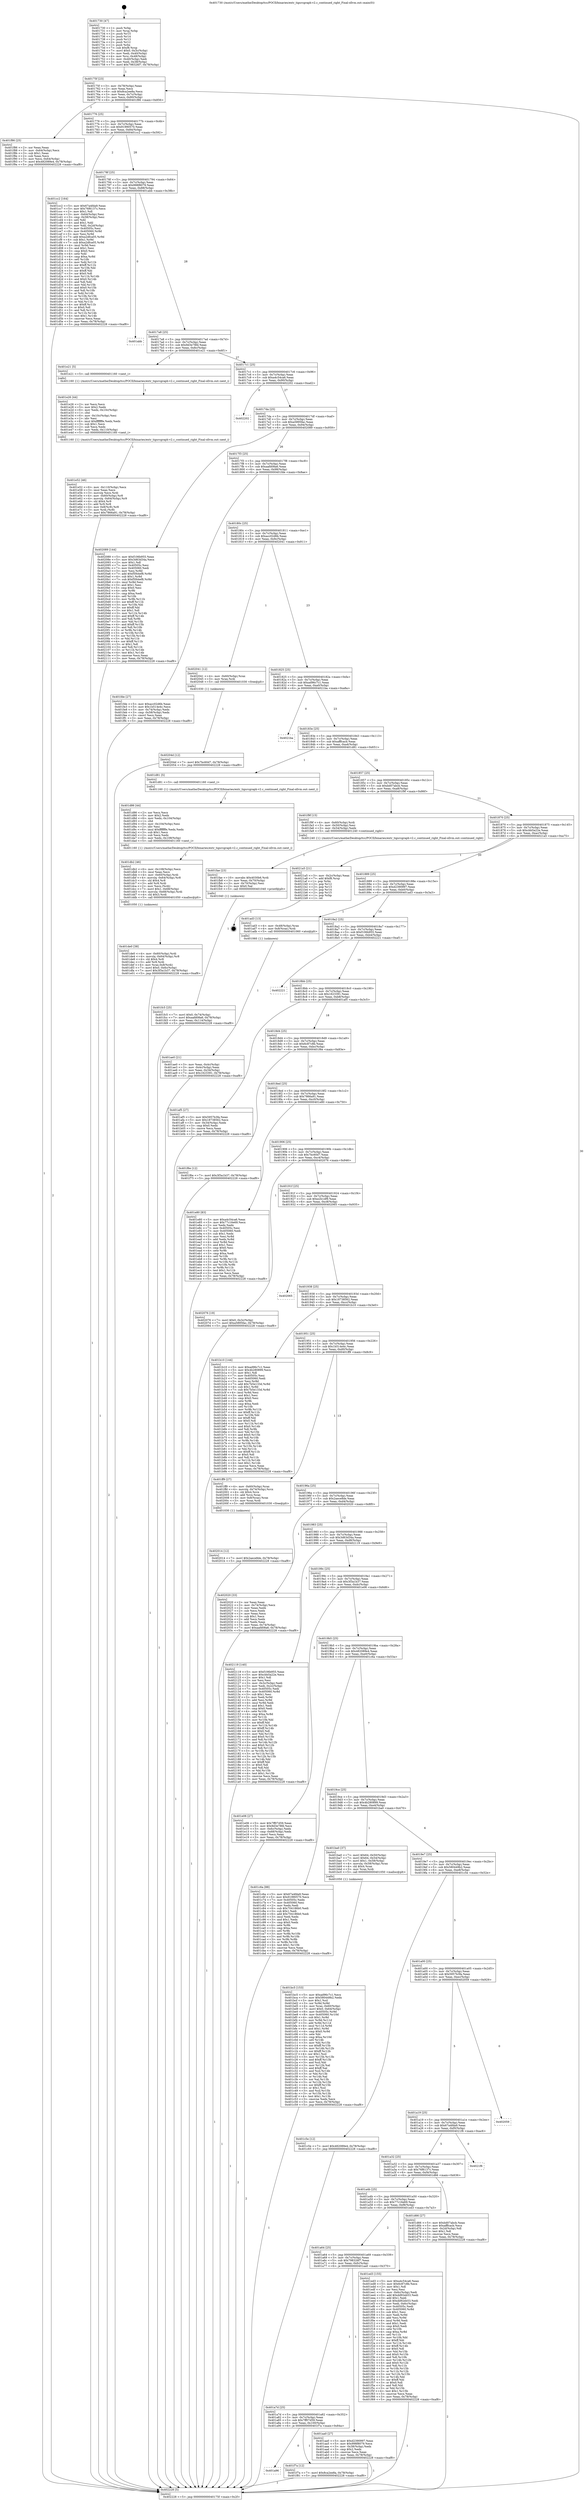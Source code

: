 digraph "0x401730" {
  label = "0x401730 (/mnt/c/Users/mathe/Desktop/tcc/POCII/binaries/extr_tigsrcgraph-v2.c_continued_right_Final-ollvm.out::main(0))"
  labelloc = "t"
  node[shape=record]

  Entry [label="",width=0.3,height=0.3,shape=circle,fillcolor=black,style=filled]
  "0x40175f" [label="{
     0x40175f [23]\l
     | [instrs]\l
     &nbsp;&nbsp;0x40175f \<+3\>: mov -0x78(%rbp),%eax\l
     &nbsp;&nbsp;0x401762 \<+2\>: mov %eax,%ecx\l
     &nbsp;&nbsp;0x401764 \<+6\>: sub $0x8ca2ee8a,%ecx\l
     &nbsp;&nbsp;0x40176a \<+3\>: mov %eax,-0x7c(%rbp)\l
     &nbsp;&nbsp;0x40176d \<+3\>: mov %ecx,-0x80(%rbp)\l
     &nbsp;&nbsp;0x401770 \<+6\>: je 0000000000401f86 \<main+0x856\>\l
  }"]
  "0x401f86" [label="{
     0x401f86 [25]\l
     | [instrs]\l
     &nbsp;&nbsp;0x401f86 \<+2\>: xor %eax,%eax\l
     &nbsp;&nbsp;0x401f88 \<+3\>: mov -0x64(%rbp),%ecx\l
     &nbsp;&nbsp;0x401f8b \<+3\>: sub $0x1,%eax\l
     &nbsp;&nbsp;0x401f8e \<+2\>: sub %eax,%ecx\l
     &nbsp;&nbsp;0x401f90 \<+3\>: mov %ecx,-0x64(%rbp)\l
     &nbsp;&nbsp;0x401f93 \<+7\>: movl $0x482089e4,-0x78(%rbp)\l
     &nbsp;&nbsp;0x401f9a \<+5\>: jmp 0000000000402228 \<main+0xaf8\>\l
  }"]
  "0x401776" [label="{
     0x401776 [25]\l
     | [instrs]\l
     &nbsp;&nbsp;0x401776 \<+5\>: jmp 000000000040177b \<main+0x4b\>\l
     &nbsp;&nbsp;0x40177b \<+3\>: mov -0x7c(%rbp),%eax\l
     &nbsp;&nbsp;0x40177e \<+5\>: sub $0x91990570,%eax\l
     &nbsp;&nbsp;0x401783 \<+6\>: mov %eax,-0x84(%rbp)\l
     &nbsp;&nbsp;0x401789 \<+6\>: je 0000000000401cc2 \<main+0x592\>\l
  }"]
  Exit [label="",width=0.3,height=0.3,shape=circle,fillcolor=black,style=filled,peripheries=2]
  "0x401cc2" [label="{
     0x401cc2 [164]\l
     | [instrs]\l
     &nbsp;&nbsp;0x401cc2 \<+5\>: mov $0x67a4fda9,%eax\l
     &nbsp;&nbsp;0x401cc7 \<+5\>: mov $0x76f6137c,%ecx\l
     &nbsp;&nbsp;0x401ccc \<+2\>: mov $0x1,%dl\l
     &nbsp;&nbsp;0x401cce \<+3\>: mov -0x64(%rbp),%esi\l
     &nbsp;&nbsp;0x401cd1 \<+3\>: cmp -0x58(%rbp),%esi\l
     &nbsp;&nbsp;0x401cd4 \<+4\>: setl %dil\l
     &nbsp;&nbsp;0x401cd8 \<+4\>: and $0x1,%dil\l
     &nbsp;&nbsp;0x401cdc \<+4\>: mov %dil,-0x2d(%rbp)\l
     &nbsp;&nbsp;0x401ce0 \<+7\>: mov 0x40505c,%esi\l
     &nbsp;&nbsp;0x401ce7 \<+8\>: mov 0x405060,%r8d\l
     &nbsp;&nbsp;0x401cef \<+3\>: mov %esi,%r9d\l
     &nbsp;&nbsp;0x401cf2 \<+7\>: add $0xa2dfca05,%r9d\l
     &nbsp;&nbsp;0x401cf9 \<+4\>: sub $0x1,%r9d\l
     &nbsp;&nbsp;0x401cfd \<+7\>: sub $0xa2dfca05,%r9d\l
     &nbsp;&nbsp;0x401d04 \<+4\>: imul %r9d,%esi\l
     &nbsp;&nbsp;0x401d08 \<+3\>: and $0x1,%esi\l
     &nbsp;&nbsp;0x401d0b \<+3\>: cmp $0x0,%esi\l
     &nbsp;&nbsp;0x401d0e \<+4\>: sete %dil\l
     &nbsp;&nbsp;0x401d12 \<+4\>: cmp $0xa,%r8d\l
     &nbsp;&nbsp;0x401d16 \<+4\>: setl %r10b\l
     &nbsp;&nbsp;0x401d1a \<+3\>: mov %dil,%r11b\l
     &nbsp;&nbsp;0x401d1d \<+4\>: xor $0xff,%r11b\l
     &nbsp;&nbsp;0x401d21 \<+3\>: mov %r10b,%bl\l
     &nbsp;&nbsp;0x401d24 \<+3\>: xor $0xff,%bl\l
     &nbsp;&nbsp;0x401d27 \<+3\>: xor $0x0,%dl\l
     &nbsp;&nbsp;0x401d2a \<+3\>: mov %r11b,%r14b\l
     &nbsp;&nbsp;0x401d2d \<+4\>: and $0x0,%r14b\l
     &nbsp;&nbsp;0x401d31 \<+3\>: and %dl,%dil\l
     &nbsp;&nbsp;0x401d34 \<+3\>: mov %bl,%r15b\l
     &nbsp;&nbsp;0x401d37 \<+4\>: and $0x0,%r15b\l
     &nbsp;&nbsp;0x401d3b \<+3\>: and %dl,%r10b\l
     &nbsp;&nbsp;0x401d3e \<+3\>: or %dil,%r14b\l
     &nbsp;&nbsp;0x401d41 \<+3\>: or %r10b,%r15b\l
     &nbsp;&nbsp;0x401d44 \<+3\>: xor %r15b,%r14b\l
     &nbsp;&nbsp;0x401d47 \<+3\>: or %bl,%r11b\l
     &nbsp;&nbsp;0x401d4a \<+4\>: xor $0xff,%r11b\l
     &nbsp;&nbsp;0x401d4e \<+3\>: or $0x0,%dl\l
     &nbsp;&nbsp;0x401d51 \<+3\>: and %dl,%r11b\l
     &nbsp;&nbsp;0x401d54 \<+3\>: or %r11b,%r14b\l
     &nbsp;&nbsp;0x401d57 \<+4\>: test $0x1,%r14b\l
     &nbsp;&nbsp;0x401d5b \<+3\>: cmovne %ecx,%eax\l
     &nbsp;&nbsp;0x401d5e \<+3\>: mov %eax,-0x78(%rbp)\l
     &nbsp;&nbsp;0x401d61 \<+5\>: jmp 0000000000402228 \<main+0xaf8\>\l
  }"]
  "0x40178f" [label="{
     0x40178f [25]\l
     | [instrs]\l
     &nbsp;&nbsp;0x40178f \<+5\>: jmp 0000000000401794 \<main+0x64\>\l
     &nbsp;&nbsp;0x401794 \<+3\>: mov -0x7c(%rbp),%eax\l
     &nbsp;&nbsp;0x401797 \<+5\>: sub $0x998f8079,%eax\l
     &nbsp;&nbsp;0x40179c \<+6\>: mov %eax,-0x88(%rbp)\l
     &nbsp;&nbsp;0x4017a2 \<+6\>: je 0000000000401abb \<main+0x38b\>\l
  }"]
  "0x40204d" [label="{
     0x40204d [12]\l
     | [instrs]\l
     &nbsp;&nbsp;0x40204d \<+7\>: movl $0x7bc60d7,-0x78(%rbp)\l
     &nbsp;&nbsp;0x402054 \<+5\>: jmp 0000000000402228 \<main+0xaf8\>\l
  }"]
  "0x401abb" [label="{
     0x401abb\l
  }", style=dashed]
  "0x4017a8" [label="{
     0x4017a8 [25]\l
     | [instrs]\l
     &nbsp;&nbsp;0x4017a8 \<+5\>: jmp 00000000004017ad \<main+0x7d\>\l
     &nbsp;&nbsp;0x4017ad \<+3\>: mov -0x7c(%rbp),%eax\l
     &nbsp;&nbsp;0x4017b0 \<+5\>: sub $0x9d3e78fd,%eax\l
     &nbsp;&nbsp;0x4017b5 \<+6\>: mov %eax,-0x8c(%rbp)\l
     &nbsp;&nbsp;0x4017bb \<+6\>: je 0000000000401e21 \<main+0x6f1\>\l
  }"]
  "0x402014" [label="{
     0x402014 [12]\l
     | [instrs]\l
     &nbsp;&nbsp;0x402014 \<+7\>: movl $0x2aece8de,-0x78(%rbp)\l
     &nbsp;&nbsp;0x40201b \<+5\>: jmp 0000000000402228 \<main+0xaf8\>\l
  }"]
  "0x401e21" [label="{
     0x401e21 [5]\l
     | [instrs]\l
     &nbsp;&nbsp;0x401e21 \<+5\>: call 0000000000401160 \<next_i\>\l
     | [calls]\l
     &nbsp;&nbsp;0x401160 \{1\} (/mnt/c/Users/mathe/Desktop/tcc/POCII/binaries/extr_tigsrcgraph-v2.c_continued_right_Final-ollvm.out::next_i)\l
  }"]
  "0x4017c1" [label="{
     0x4017c1 [25]\l
     | [instrs]\l
     &nbsp;&nbsp;0x4017c1 \<+5\>: jmp 00000000004017c6 \<main+0x96\>\l
     &nbsp;&nbsp;0x4017c6 \<+3\>: mov -0x7c(%rbp),%eax\l
     &nbsp;&nbsp;0x4017c9 \<+5\>: sub $0xa4c54ca6,%eax\l
     &nbsp;&nbsp;0x4017ce \<+6\>: mov %eax,-0x90(%rbp)\l
     &nbsp;&nbsp;0x4017d4 \<+6\>: je 0000000000402202 \<main+0xad2\>\l
  }"]
  "0x401fc5" [label="{
     0x401fc5 [25]\l
     | [instrs]\l
     &nbsp;&nbsp;0x401fc5 \<+7\>: movl $0x0,-0x74(%rbp)\l
     &nbsp;&nbsp;0x401fcc \<+7\>: movl $0xaafd08a6,-0x78(%rbp)\l
     &nbsp;&nbsp;0x401fd3 \<+6\>: mov %eax,-0x114(%rbp)\l
     &nbsp;&nbsp;0x401fd9 \<+5\>: jmp 0000000000402228 \<main+0xaf8\>\l
  }"]
  "0x402202" [label="{
     0x402202\l
  }", style=dashed]
  "0x4017da" [label="{
     0x4017da [25]\l
     | [instrs]\l
     &nbsp;&nbsp;0x4017da \<+5\>: jmp 00000000004017df \<main+0xaf\>\l
     &nbsp;&nbsp;0x4017df \<+3\>: mov -0x7c(%rbp),%eax\l
     &nbsp;&nbsp;0x4017e2 \<+5\>: sub $0xa5895fac,%eax\l
     &nbsp;&nbsp;0x4017e7 \<+6\>: mov %eax,-0x94(%rbp)\l
     &nbsp;&nbsp;0x4017ed \<+6\>: je 0000000000402089 \<main+0x959\>\l
  }"]
  "0x401fae" [label="{
     0x401fae [23]\l
     | [instrs]\l
     &nbsp;&nbsp;0x401fae \<+10\>: movabs $0x4030b6,%rdi\l
     &nbsp;&nbsp;0x401fb8 \<+3\>: mov %eax,-0x70(%rbp)\l
     &nbsp;&nbsp;0x401fbb \<+3\>: mov -0x70(%rbp),%esi\l
     &nbsp;&nbsp;0x401fbe \<+2\>: mov $0x0,%al\l
     &nbsp;&nbsp;0x401fc0 \<+5\>: call 0000000000401040 \<printf@plt\>\l
     | [calls]\l
     &nbsp;&nbsp;0x401040 \{1\} (unknown)\l
  }"]
  "0x402089" [label="{
     0x402089 [144]\l
     | [instrs]\l
     &nbsp;&nbsp;0x402089 \<+5\>: mov $0xf106b955,%eax\l
     &nbsp;&nbsp;0x40208e \<+5\>: mov $0x3d63d34a,%ecx\l
     &nbsp;&nbsp;0x402093 \<+2\>: mov $0x1,%dl\l
     &nbsp;&nbsp;0x402095 \<+7\>: mov 0x40505c,%esi\l
     &nbsp;&nbsp;0x40209c \<+7\>: mov 0x405060,%edi\l
     &nbsp;&nbsp;0x4020a3 \<+3\>: mov %esi,%r8d\l
     &nbsp;&nbsp;0x4020a6 \<+7\>: add $0xf5f44ef8,%r8d\l
     &nbsp;&nbsp;0x4020ad \<+4\>: sub $0x1,%r8d\l
     &nbsp;&nbsp;0x4020b1 \<+7\>: sub $0xf5f44ef8,%r8d\l
     &nbsp;&nbsp;0x4020b8 \<+4\>: imul %r8d,%esi\l
     &nbsp;&nbsp;0x4020bc \<+3\>: and $0x1,%esi\l
     &nbsp;&nbsp;0x4020bf \<+3\>: cmp $0x0,%esi\l
     &nbsp;&nbsp;0x4020c2 \<+4\>: sete %r9b\l
     &nbsp;&nbsp;0x4020c6 \<+3\>: cmp $0xa,%edi\l
     &nbsp;&nbsp;0x4020c9 \<+4\>: setl %r10b\l
     &nbsp;&nbsp;0x4020cd \<+3\>: mov %r9b,%r11b\l
     &nbsp;&nbsp;0x4020d0 \<+4\>: xor $0xff,%r11b\l
     &nbsp;&nbsp;0x4020d4 \<+3\>: mov %r10b,%bl\l
     &nbsp;&nbsp;0x4020d7 \<+3\>: xor $0xff,%bl\l
     &nbsp;&nbsp;0x4020da \<+3\>: xor $0x1,%dl\l
     &nbsp;&nbsp;0x4020dd \<+3\>: mov %r11b,%r14b\l
     &nbsp;&nbsp;0x4020e0 \<+4\>: and $0xff,%r14b\l
     &nbsp;&nbsp;0x4020e4 \<+3\>: and %dl,%r9b\l
     &nbsp;&nbsp;0x4020e7 \<+3\>: mov %bl,%r15b\l
     &nbsp;&nbsp;0x4020ea \<+4\>: and $0xff,%r15b\l
     &nbsp;&nbsp;0x4020ee \<+3\>: and %dl,%r10b\l
     &nbsp;&nbsp;0x4020f1 \<+3\>: or %r9b,%r14b\l
     &nbsp;&nbsp;0x4020f4 \<+3\>: or %r10b,%r15b\l
     &nbsp;&nbsp;0x4020f7 \<+3\>: xor %r15b,%r14b\l
     &nbsp;&nbsp;0x4020fa \<+3\>: or %bl,%r11b\l
     &nbsp;&nbsp;0x4020fd \<+4\>: xor $0xff,%r11b\l
     &nbsp;&nbsp;0x402101 \<+3\>: or $0x1,%dl\l
     &nbsp;&nbsp;0x402104 \<+3\>: and %dl,%r11b\l
     &nbsp;&nbsp;0x402107 \<+3\>: or %r11b,%r14b\l
     &nbsp;&nbsp;0x40210a \<+4\>: test $0x1,%r14b\l
     &nbsp;&nbsp;0x40210e \<+3\>: cmovne %ecx,%eax\l
     &nbsp;&nbsp;0x402111 \<+3\>: mov %eax,-0x78(%rbp)\l
     &nbsp;&nbsp;0x402114 \<+5\>: jmp 0000000000402228 \<main+0xaf8\>\l
  }"]
  "0x4017f3" [label="{
     0x4017f3 [25]\l
     | [instrs]\l
     &nbsp;&nbsp;0x4017f3 \<+5\>: jmp 00000000004017f8 \<main+0xc8\>\l
     &nbsp;&nbsp;0x4017f8 \<+3\>: mov -0x7c(%rbp),%eax\l
     &nbsp;&nbsp;0x4017fb \<+5\>: sub $0xaafd08a6,%eax\l
     &nbsp;&nbsp;0x401800 \<+6\>: mov %eax,-0x98(%rbp)\l
     &nbsp;&nbsp;0x401806 \<+6\>: je 0000000000401fde \<main+0x8ae\>\l
  }"]
  "0x401a96" [label="{
     0x401a96\l
  }", style=dashed]
  "0x401fde" [label="{
     0x401fde [27]\l
     | [instrs]\l
     &nbsp;&nbsp;0x401fde \<+5\>: mov $0xacc02d6b,%eax\l
     &nbsp;&nbsp;0x401fe3 \<+5\>: mov $0x1b514e4c,%ecx\l
     &nbsp;&nbsp;0x401fe8 \<+3\>: mov -0x74(%rbp),%edx\l
     &nbsp;&nbsp;0x401feb \<+3\>: cmp -0x58(%rbp),%edx\l
     &nbsp;&nbsp;0x401fee \<+3\>: cmovl %ecx,%eax\l
     &nbsp;&nbsp;0x401ff1 \<+3\>: mov %eax,-0x78(%rbp)\l
     &nbsp;&nbsp;0x401ff4 \<+5\>: jmp 0000000000402228 \<main+0xaf8\>\l
  }"]
  "0x40180c" [label="{
     0x40180c [25]\l
     | [instrs]\l
     &nbsp;&nbsp;0x40180c \<+5\>: jmp 0000000000401811 \<main+0xe1\>\l
     &nbsp;&nbsp;0x401811 \<+3\>: mov -0x7c(%rbp),%eax\l
     &nbsp;&nbsp;0x401814 \<+5\>: sub $0xacc02d6b,%eax\l
     &nbsp;&nbsp;0x401819 \<+6\>: mov %eax,-0x9c(%rbp)\l
     &nbsp;&nbsp;0x40181f \<+6\>: je 0000000000402041 \<main+0x911\>\l
  }"]
  "0x401f7a" [label="{
     0x401f7a [12]\l
     | [instrs]\l
     &nbsp;&nbsp;0x401f7a \<+7\>: movl $0x8ca2ee8a,-0x78(%rbp)\l
     &nbsp;&nbsp;0x401f81 \<+5\>: jmp 0000000000402228 \<main+0xaf8\>\l
  }"]
  "0x402041" [label="{
     0x402041 [12]\l
     | [instrs]\l
     &nbsp;&nbsp;0x402041 \<+4\>: mov -0x60(%rbp),%rax\l
     &nbsp;&nbsp;0x402045 \<+3\>: mov %rax,%rdi\l
     &nbsp;&nbsp;0x402048 \<+5\>: call 0000000000401030 \<free@plt\>\l
     | [calls]\l
     &nbsp;&nbsp;0x401030 \{1\} (unknown)\l
  }"]
  "0x401825" [label="{
     0x401825 [25]\l
     | [instrs]\l
     &nbsp;&nbsp;0x401825 \<+5\>: jmp 000000000040182a \<main+0xfa\>\l
     &nbsp;&nbsp;0x40182a \<+3\>: mov -0x7c(%rbp),%eax\l
     &nbsp;&nbsp;0x40182d \<+5\>: sub $0xad96c7c1,%eax\l
     &nbsp;&nbsp;0x401832 \<+6\>: mov %eax,-0xa0(%rbp)\l
     &nbsp;&nbsp;0x401838 \<+6\>: je 00000000004021ba \<main+0xa8a\>\l
  }"]
  "0x401e52" [label="{
     0x401e52 [46]\l
     | [instrs]\l
     &nbsp;&nbsp;0x401e52 \<+6\>: mov -0x110(%rbp),%ecx\l
     &nbsp;&nbsp;0x401e58 \<+3\>: imul %eax,%ecx\l
     &nbsp;&nbsp;0x401e5b \<+3\>: movslq %ecx,%rdi\l
     &nbsp;&nbsp;0x401e5e \<+4\>: mov -0x60(%rbp),%r8\l
     &nbsp;&nbsp;0x401e62 \<+4\>: movslq -0x64(%rbp),%r9\l
     &nbsp;&nbsp;0x401e66 \<+4\>: shl $0x4,%r9\l
     &nbsp;&nbsp;0x401e6a \<+3\>: add %r9,%r8\l
     &nbsp;&nbsp;0x401e6d \<+4\>: mov 0x8(%r8),%r8\l
     &nbsp;&nbsp;0x401e71 \<+3\>: mov %rdi,(%r8)\l
     &nbsp;&nbsp;0x401e74 \<+7\>: movl $0x7866a91,-0x78(%rbp)\l
     &nbsp;&nbsp;0x401e7b \<+5\>: jmp 0000000000402228 \<main+0xaf8\>\l
  }"]
  "0x4021ba" [label="{
     0x4021ba\l
  }", style=dashed]
  "0x40183e" [label="{
     0x40183e [25]\l
     | [instrs]\l
     &nbsp;&nbsp;0x40183e \<+5\>: jmp 0000000000401843 \<main+0x113\>\l
     &nbsp;&nbsp;0x401843 \<+3\>: mov -0x7c(%rbp),%eax\l
     &nbsp;&nbsp;0x401846 \<+5\>: sub $0xafffcacb,%eax\l
     &nbsp;&nbsp;0x40184b \<+6\>: mov %eax,-0xa4(%rbp)\l
     &nbsp;&nbsp;0x401851 \<+6\>: je 0000000000401d81 \<main+0x651\>\l
  }"]
  "0x401e26" [label="{
     0x401e26 [44]\l
     | [instrs]\l
     &nbsp;&nbsp;0x401e26 \<+2\>: xor %ecx,%ecx\l
     &nbsp;&nbsp;0x401e28 \<+5\>: mov $0x2,%edx\l
     &nbsp;&nbsp;0x401e2d \<+6\>: mov %edx,-0x10c(%rbp)\l
     &nbsp;&nbsp;0x401e33 \<+1\>: cltd\l
     &nbsp;&nbsp;0x401e34 \<+6\>: mov -0x10c(%rbp),%esi\l
     &nbsp;&nbsp;0x401e3a \<+2\>: idiv %esi\l
     &nbsp;&nbsp;0x401e3c \<+6\>: imul $0xfffffffe,%edx,%edx\l
     &nbsp;&nbsp;0x401e42 \<+3\>: sub $0x1,%ecx\l
     &nbsp;&nbsp;0x401e45 \<+2\>: sub %ecx,%edx\l
     &nbsp;&nbsp;0x401e47 \<+6\>: mov %edx,-0x110(%rbp)\l
     &nbsp;&nbsp;0x401e4d \<+5\>: call 0000000000401160 \<next_i\>\l
     | [calls]\l
     &nbsp;&nbsp;0x401160 \{1\} (/mnt/c/Users/mathe/Desktop/tcc/POCII/binaries/extr_tigsrcgraph-v2.c_continued_right_Final-ollvm.out::next_i)\l
  }"]
  "0x401d81" [label="{
     0x401d81 [5]\l
     | [instrs]\l
     &nbsp;&nbsp;0x401d81 \<+5\>: call 0000000000401160 \<next_i\>\l
     | [calls]\l
     &nbsp;&nbsp;0x401160 \{1\} (/mnt/c/Users/mathe/Desktop/tcc/POCII/binaries/extr_tigsrcgraph-v2.c_continued_right_Final-ollvm.out::next_i)\l
  }"]
  "0x401857" [label="{
     0x401857 [25]\l
     | [instrs]\l
     &nbsp;&nbsp;0x401857 \<+5\>: jmp 000000000040185c \<main+0x12c\>\l
     &nbsp;&nbsp;0x40185c \<+3\>: mov -0x7c(%rbp),%eax\l
     &nbsp;&nbsp;0x40185f \<+5\>: sub $0xbd07abcb,%eax\l
     &nbsp;&nbsp;0x401864 \<+6\>: mov %eax,-0xa8(%rbp)\l
     &nbsp;&nbsp;0x40186a \<+6\>: je 0000000000401f9f \<main+0x86f\>\l
  }"]
  "0x401de0" [label="{
     0x401de0 [38]\l
     | [instrs]\l
     &nbsp;&nbsp;0x401de0 \<+4\>: mov -0x60(%rbp),%rdi\l
     &nbsp;&nbsp;0x401de4 \<+4\>: movslq -0x64(%rbp),%r8\l
     &nbsp;&nbsp;0x401de8 \<+4\>: shl $0x4,%r8\l
     &nbsp;&nbsp;0x401dec \<+3\>: add %r8,%rdi\l
     &nbsp;&nbsp;0x401def \<+4\>: mov %rax,0x8(%rdi)\l
     &nbsp;&nbsp;0x401df3 \<+7\>: movl $0x0,-0x6c(%rbp)\l
     &nbsp;&nbsp;0x401dfa \<+7\>: movl $0x3f3a1b37,-0x78(%rbp)\l
     &nbsp;&nbsp;0x401e01 \<+5\>: jmp 0000000000402228 \<main+0xaf8\>\l
  }"]
  "0x401f9f" [label="{
     0x401f9f [15]\l
     | [instrs]\l
     &nbsp;&nbsp;0x401f9f \<+4\>: mov -0x60(%rbp),%rdi\l
     &nbsp;&nbsp;0x401fa3 \<+3\>: mov -0x50(%rbp),%esi\l
     &nbsp;&nbsp;0x401fa6 \<+3\>: mov -0x54(%rbp),%edx\l
     &nbsp;&nbsp;0x401fa9 \<+5\>: call 0000000000401240 \<continued_right\>\l
     | [calls]\l
     &nbsp;&nbsp;0x401240 \{1\} (/mnt/c/Users/mathe/Desktop/tcc/POCII/binaries/extr_tigsrcgraph-v2.c_continued_right_Final-ollvm.out::continued_right)\l
  }"]
  "0x401870" [label="{
     0x401870 [25]\l
     | [instrs]\l
     &nbsp;&nbsp;0x401870 \<+5\>: jmp 0000000000401875 \<main+0x145\>\l
     &nbsp;&nbsp;0x401875 \<+3\>: mov -0x7c(%rbp),%eax\l
     &nbsp;&nbsp;0x401878 \<+5\>: sub $0xcbb5a22e,%eax\l
     &nbsp;&nbsp;0x40187d \<+6\>: mov %eax,-0xac(%rbp)\l
     &nbsp;&nbsp;0x401883 \<+6\>: je 00000000004021a5 \<main+0xa75\>\l
  }"]
  "0x401db2" [label="{
     0x401db2 [46]\l
     | [instrs]\l
     &nbsp;&nbsp;0x401db2 \<+6\>: mov -0x108(%rbp),%ecx\l
     &nbsp;&nbsp;0x401db8 \<+3\>: imul %eax,%ecx\l
     &nbsp;&nbsp;0x401dbb \<+4\>: mov -0x60(%rbp),%rdi\l
     &nbsp;&nbsp;0x401dbf \<+4\>: movslq -0x64(%rbp),%r8\l
     &nbsp;&nbsp;0x401dc3 \<+4\>: shl $0x4,%r8\l
     &nbsp;&nbsp;0x401dc7 \<+3\>: add %r8,%rdi\l
     &nbsp;&nbsp;0x401dca \<+2\>: mov %ecx,(%rdi)\l
     &nbsp;&nbsp;0x401dcc \<+7\>: movl $0x1,-0x68(%rbp)\l
     &nbsp;&nbsp;0x401dd3 \<+4\>: movslq -0x68(%rbp),%rdi\l
     &nbsp;&nbsp;0x401dd7 \<+4\>: shl $0x3,%rdi\l
     &nbsp;&nbsp;0x401ddb \<+5\>: call 0000000000401050 \<malloc@plt\>\l
     | [calls]\l
     &nbsp;&nbsp;0x401050 \{1\} (unknown)\l
  }"]
  "0x4021a5" [label="{
     0x4021a5 [21]\l
     | [instrs]\l
     &nbsp;&nbsp;0x4021a5 \<+3\>: mov -0x2c(%rbp),%eax\l
     &nbsp;&nbsp;0x4021a8 \<+7\>: add $0xf8,%rsp\l
     &nbsp;&nbsp;0x4021af \<+1\>: pop %rbx\l
     &nbsp;&nbsp;0x4021b0 \<+2\>: pop %r12\l
     &nbsp;&nbsp;0x4021b2 \<+2\>: pop %r13\l
     &nbsp;&nbsp;0x4021b4 \<+2\>: pop %r14\l
     &nbsp;&nbsp;0x4021b6 \<+2\>: pop %r15\l
     &nbsp;&nbsp;0x4021b8 \<+1\>: pop %rbp\l
     &nbsp;&nbsp;0x4021b9 \<+1\>: ret\l
  }"]
  "0x401889" [label="{
     0x401889 [25]\l
     | [instrs]\l
     &nbsp;&nbsp;0x401889 \<+5\>: jmp 000000000040188e \<main+0x15e\>\l
     &nbsp;&nbsp;0x40188e \<+3\>: mov -0x7c(%rbp),%eax\l
     &nbsp;&nbsp;0x401891 \<+5\>: sub $0xd2390997,%eax\l
     &nbsp;&nbsp;0x401896 \<+6\>: mov %eax,-0xb0(%rbp)\l
     &nbsp;&nbsp;0x40189c \<+6\>: je 0000000000401ad3 \<main+0x3a3\>\l
  }"]
  "0x401d86" [label="{
     0x401d86 [44]\l
     | [instrs]\l
     &nbsp;&nbsp;0x401d86 \<+2\>: xor %ecx,%ecx\l
     &nbsp;&nbsp;0x401d88 \<+5\>: mov $0x2,%edx\l
     &nbsp;&nbsp;0x401d8d \<+6\>: mov %edx,-0x104(%rbp)\l
     &nbsp;&nbsp;0x401d93 \<+1\>: cltd\l
     &nbsp;&nbsp;0x401d94 \<+6\>: mov -0x104(%rbp),%esi\l
     &nbsp;&nbsp;0x401d9a \<+2\>: idiv %esi\l
     &nbsp;&nbsp;0x401d9c \<+6\>: imul $0xfffffffe,%edx,%edx\l
     &nbsp;&nbsp;0x401da2 \<+3\>: sub $0x1,%ecx\l
     &nbsp;&nbsp;0x401da5 \<+2\>: sub %ecx,%edx\l
     &nbsp;&nbsp;0x401da7 \<+6\>: mov %edx,-0x108(%rbp)\l
     &nbsp;&nbsp;0x401dad \<+5\>: call 0000000000401160 \<next_i\>\l
     | [calls]\l
     &nbsp;&nbsp;0x401160 \{1\} (/mnt/c/Users/mathe/Desktop/tcc/POCII/binaries/extr_tigsrcgraph-v2.c_continued_right_Final-ollvm.out::next_i)\l
  }"]
  "0x401ad3" [label="{
     0x401ad3 [13]\l
     | [instrs]\l
     &nbsp;&nbsp;0x401ad3 \<+4\>: mov -0x48(%rbp),%rax\l
     &nbsp;&nbsp;0x401ad7 \<+4\>: mov 0x8(%rax),%rdi\l
     &nbsp;&nbsp;0x401adb \<+5\>: call 0000000000401060 \<atoi@plt\>\l
     | [calls]\l
     &nbsp;&nbsp;0x401060 \{1\} (unknown)\l
  }"]
  "0x4018a2" [label="{
     0x4018a2 [25]\l
     | [instrs]\l
     &nbsp;&nbsp;0x4018a2 \<+5\>: jmp 00000000004018a7 \<main+0x177\>\l
     &nbsp;&nbsp;0x4018a7 \<+3\>: mov -0x7c(%rbp),%eax\l
     &nbsp;&nbsp;0x4018aa \<+5\>: sub $0xf106b955,%eax\l
     &nbsp;&nbsp;0x4018af \<+6\>: mov %eax,-0xb4(%rbp)\l
     &nbsp;&nbsp;0x4018b5 \<+6\>: je 0000000000402221 \<main+0xaf1\>\l
  }"]
  "0x401bc5" [label="{
     0x401bc5 [153]\l
     | [instrs]\l
     &nbsp;&nbsp;0x401bc5 \<+5\>: mov $0xad96c7c1,%ecx\l
     &nbsp;&nbsp;0x401bca \<+5\>: mov $0x580449b2,%edx\l
     &nbsp;&nbsp;0x401bcf \<+3\>: mov $0x1,%sil\l
     &nbsp;&nbsp;0x401bd2 \<+3\>: xor %r8d,%r8d\l
     &nbsp;&nbsp;0x401bd5 \<+4\>: mov %rax,-0x60(%rbp)\l
     &nbsp;&nbsp;0x401bd9 \<+7\>: movl $0x0,-0x64(%rbp)\l
     &nbsp;&nbsp;0x401be0 \<+8\>: mov 0x40505c,%r9d\l
     &nbsp;&nbsp;0x401be8 \<+8\>: mov 0x405060,%r10d\l
     &nbsp;&nbsp;0x401bf0 \<+4\>: sub $0x1,%r8d\l
     &nbsp;&nbsp;0x401bf4 \<+3\>: mov %r9d,%r11d\l
     &nbsp;&nbsp;0x401bf7 \<+3\>: add %r8d,%r11d\l
     &nbsp;&nbsp;0x401bfa \<+4\>: imul %r11d,%r9d\l
     &nbsp;&nbsp;0x401bfe \<+4\>: and $0x1,%r9d\l
     &nbsp;&nbsp;0x401c02 \<+4\>: cmp $0x0,%r9d\l
     &nbsp;&nbsp;0x401c06 \<+3\>: sete %bl\l
     &nbsp;&nbsp;0x401c09 \<+4\>: cmp $0xa,%r10d\l
     &nbsp;&nbsp;0x401c0d \<+4\>: setl %r14b\l
     &nbsp;&nbsp;0x401c11 \<+3\>: mov %bl,%r15b\l
     &nbsp;&nbsp;0x401c14 \<+4\>: xor $0xff,%r15b\l
     &nbsp;&nbsp;0x401c18 \<+3\>: mov %r14b,%r12b\l
     &nbsp;&nbsp;0x401c1b \<+4\>: xor $0xff,%r12b\l
     &nbsp;&nbsp;0x401c1f \<+4\>: xor $0x1,%sil\l
     &nbsp;&nbsp;0x401c23 \<+3\>: mov %r15b,%r13b\l
     &nbsp;&nbsp;0x401c26 \<+4\>: and $0xff,%r13b\l
     &nbsp;&nbsp;0x401c2a \<+3\>: and %sil,%bl\l
     &nbsp;&nbsp;0x401c2d \<+3\>: mov %r12b,%al\l
     &nbsp;&nbsp;0x401c30 \<+2\>: and $0xff,%al\l
     &nbsp;&nbsp;0x401c32 \<+3\>: and %sil,%r14b\l
     &nbsp;&nbsp;0x401c35 \<+3\>: or %bl,%r13b\l
     &nbsp;&nbsp;0x401c38 \<+3\>: or %r14b,%al\l
     &nbsp;&nbsp;0x401c3b \<+3\>: xor %al,%r13b\l
     &nbsp;&nbsp;0x401c3e \<+3\>: or %r12b,%r15b\l
     &nbsp;&nbsp;0x401c41 \<+4\>: xor $0xff,%r15b\l
     &nbsp;&nbsp;0x401c45 \<+4\>: or $0x1,%sil\l
     &nbsp;&nbsp;0x401c49 \<+3\>: and %sil,%r15b\l
     &nbsp;&nbsp;0x401c4c \<+3\>: or %r15b,%r13b\l
     &nbsp;&nbsp;0x401c4f \<+4\>: test $0x1,%r13b\l
     &nbsp;&nbsp;0x401c53 \<+3\>: cmovne %edx,%ecx\l
     &nbsp;&nbsp;0x401c56 \<+3\>: mov %ecx,-0x78(%rbp)\l
     &nbsp;&nbsp;0x401c59 \<+5\>: jmp 0000000000402228 \<main+0xaf8\>\l
  }"]
  "0x402221" [label="{
     0x402221\l
  }", style=dashed]
  "0x4018bb" [label="{
     0x4018bb [25]\l
     | [instrs]\l
     &nbsp;&nbsp;0x4018bb \<+5\>: jmp 00000000004018c0 \<main+0x190\>\l
     &nbsp;&nbsp;0x4018c0 \<+3\>: mov -0x7c(%rbp),%eax\l
     &nbsp;&nbsp;0x4018c3 \<+5\>: sub $0x1623391,%eax\l
     &nbsp;&nbsp;0x4018c8 \<+6\>: mov %eax,-0xb8(%rbp)\l
     &nbsp;&nbsp;0x4018ce \<+6\>: je 0000000000401af5 \<main+0x3c5\>\l
  }"]
  "0x401ae0" [label="{
     0x401ae0 [21]\l
     | [instrs]\l
     &nbsp;&nbsp;0x401ae0 \<+3\>: mov %eax,-0x4c(%rbp)\l
     &nbsp;&nbsp;0x401ae3 \<+3\>: mov -0x4c(%rbp),%eax\l
     &nbsp;&nbsp;0x401ae6 \<+3\>: mov %eax,-0x34(%rbp)\l
     &nbsp;&nbsp;0x401ae9 \<+7\>: movl $0x1623391,-0x78(%rbp)\l
     &nbsp;&nbsp;0x401af0 \<+5\>: jmp 0000000000402228 \<main+0xaf8\>\l
  }"]
  "0x401af5" [label="{
     0x401af5 [27]\l
     | [instrs]\l
     &nbsp;&nbsp;0x401af5 \<+5\>: mov $0x5957b3fa,%eax\l
     &nbsp;&nbsp;0x401afa \<+5\>: mov $0x18738562,%ecx\l
     &nbsp;&nbsp;0x401aff \<+3\>: mov -0x34(%rbp),%edx\l
     &nbsp;&nbsp;0x401b02 \<+3\>: cmp $0x0,%edx\l
     &nbsp;&nbsp;0x401b05 \<+3\>: cmove %ecx,%eax\l
     &nbsp;&nbsp;0x401b08 \<+3\>: mov %eax,-0x78(%rbp)\l
     &nbsp;&nbsp;0x401b0b \<+5\>: jmp 0000000000402228 \<main+0xaf8\>\l
  }"]
  "0x4018d4" [label="{
     0x4018d4 [25]\l
     | [instrs]\l
     &nbsp;&nbsp;0x4018d4 \<+5\>: jmp 00000000004018d9 \<main+0x1a9\>\l
     &nbsp;&nbsp;0x4018d9 \<+3\>: mov -0x7c(%rbp),%eax\l
     &nbsp;&nbsp;0x4018dc \<+5\>: sub $0x6c87c8b,%eax\l
     &nbsp;&nbsp;0x4018e1 \<+6\>: mov %eax,-0xbc(%rbp)\l
     &nbsp;&nbsp;0x4018e7 \<+6\>: je 0000000000401f6e \<main+0x83e\>\l
  }"]
  "0x401730" [label="{
     0x401730 [47]\l
     | [instrs]\l
     &nbsp;&nbsp;0x401730 \<+1\>: push %rbp\l
     &nbsp;&nbsp;0x401731 \<+3\>: mov %rsp,%rbp\l
     &nbsp;&nbsp;0x401734 \<+2\>: push %r15\l
     &nbsp;&nbsp;0x401736 \<+2\>: push %r14\l
     &nbsp;&nbsp;0x401738 \<+2\>: push %r13\l
     &nbsp;&nbsp;0x40173a \<+2\>: push %r12\l
     &nbsp;&nbsp;0x40173c \<+1\>: push %rbx\l
     &nbsp;&nbsp;0x40173d \<+7\>: sub $0xf8,%rsp\l
     &nbsp;&nbsp;0x401744 \<+7\>: movl $0x0,-0x3c(%rbp)\l
     &nbsp;&nbsp;0x40174b \<+3\>: mov %edi,-0x40(%rbp)\l
     &nbsp;&nbsp;0x40174e \<+4\>: mov %rsi,-0x48(%rbp)\l
     &nbsp;&nbsp;0x401752 \<+3\>: mov -0x40(%rbp),%edi\l
     &nbsp;&nbsp;0x401755 \<+3\>: mov %edi,-0x38(%rbp)\l
     &nbsp;&nbsp;0x401758 \<+7\>: movl $0x798326f7,-0x78(%rbp)\l
  }"]
  "0x401f6e" [label="{
     0x401f6e [12]\l
     | [instrs]\l
     &nbsp;&nbsp;0x401f6e \<+7\>: movl $0x3f3a1b37,-0x78(%rbp)\l
     &nbsp;&nbsp;0x401f75 \<+5\>: jmp 0000000000402228 \<main+0xaf8\>\l
  }"]
  "0x4018ed" [label="{
     0x4018ed [25]\l
     | [instrs]\l
     &nbsp;&nbsp;0x4018ed \<+5\>: jmp 00000000004018f2 \<main+0x1c2\>\l
     &nbsp;&nbsp;0x4018f2 \<+3\>: mov -0x7c(%rbp),%eax\l
     &nbsp;&nbsp;0x4018f5 \<+5\>: sub $0x7866a91,%eax\l
     &nbsp;&nbsp;0x4018fa \<+6\>: mov %eax,-0xc0(%rbp)\l
     &nbsp;&nbsp;0x401900 \<+6\>: je 0000000000401e80 \<main+0x750\>\l
  }"]
  "0x402228" [label="{
     0x402228 [5]\l
     | [instrs]\l
     &nbsp;&nbsp;0x402228 \<+5\>: jmp 000000000040175f \<main+0x2f\>\l
  }"]
  "0x401e80" [label="{
     0x401e80 [83]\l
     | [instrs]\l
     &nbsp;&nbsp;0x401e80 \<+5\>: mov $0xa4c54ca6,%eax\l
     &nbsp;&nbsp;0x401e85 \<+5\>: mov $0x77c16e69,%ecx\l
     &nbsp;&nbsp;0x401e8a \<+2\>: xor %edx,%edx\l
     &nbsp;&nbsp;0x401e8c \<+7\>: mov 0x40505c,%esi\l
     &nbsp;&nbsp;0x401e93 \<+7\>: mov 0x405060,%edi\l
     &nbsp;&nbsp;0x401e9a \<+3\>: sub $0x1,%edx\l
     &nbsp;&nbsp;0x401e9d \<+3\>: mov %esi,%r8d\l
     &nbsp;&nbsp;0x401ea0 \<+3\>: add %edx,%r8d\l
     &nbsp;&nbsp;0x401ea3 \<+4\>: imul %r8d,%esi\l
     &nbsp;&nbsp;0x401ea7 \<+3\>: and $0x1,%esi\l
     &nbsp;&nbsp;0x401eaa \<+3\>: cmp $0x0,%esi\l
     &nbsp;&nbsp;0x401ead \<+4\>: sete %r9b\l
     &nbsp;&nbsp;0x401eb1 \<+3\>: cmp $0xa,%edi\l
     &nbsp;&nbsp;0x401eb4 \<+4\>: setl %r10b\l
     &nbsp;&nbsp;0x401eb8 \<+3\>: mov %r9b,%r11b\l
     &nbsp;&nbsp;0x401ebb \<+3\>: and %r10b,%r11b\l
     &nbsp;&nbsp;0x401ebe \<+3\>: xor %r10b,%r9b\l
     &nbsp;&nbsp;0x401ec1 \<+3\>: or %r9b,%r11b\l
     &nbsp;&nbsp;0x401ec4 \<+4\>: test $0x1,%r11b\l
     &nbsp;&nbsp;0x401ec8 \<+3\>: cmovne %ecx,%eax\l
     &nbsp;&nbsp;0x401ecb \<+3\>: mov %eax,-0x78(%rbp)\l
     &nbsp;&nbsp;0x401ece \<+5\>: jmp 0000000000402228 \<main+0xaf8\>\l
  }"]
  "0x401906" [label="{
     0x401906 [25]\l
     | [instrs]\l
     &nbsp;&nbsp;0x401906 \<+5\>: jmp 000000000040190b \<main+0x1db\>\l
     &nbsp;&nbsp;0x40190b \<+3\>: mov -0x7c(%rbp),%eax\l
     &nbsp;&nbsp;0x40190e \<+5\>: sub $0x7bc60d7,%eax\l
     &nbsp;&nbsp;0x401913 \<+6\>: mov %eax,-0xc4(%rbp)\l
     &nbsp;&nbsp;0x401919 \<+6\>: je 0000000000402076 \<main+0x946\>\l
  }"]
  "0x401a7d" [label="{
     0x401a7d [25]\l
     | [instrs]\l
     &nbsp;&nbsp;0x401a7d \<+5\>: jmp 0000000000401a82 \<main+0x352\>\l
     &nbsp;&nbsp;0x401a82 \<+3\>: mov -0x7c(%rbp),%eax\l
     &nbsp;&nbsp;0x401a85 \<+5\>: sub $0x7ff07d59,%eax\l
     &nbsp;&nbsp;0x401a8a \<+6\>: mov %eax,-0x100(%rbp)\l
     &nbsp;&nbsp;0x401a90 \<+6\>: je 0000000000401f7a \<main+0x84a\>\l
  }"]
  "0x402076" [label="{
     0x402076 [19]\l
     | [instrs]\l
     &nbsp;&nbsp;0x402076 \<+7\>: movl $0x0,-0x3c(%rbp)\l
     &nbsp;&nbsp;0x40207d \<+7\>: movl $0xa5895fac,-0x78(%rbp)\l
     &nbsp;&nbsp;0x402084 \<+5\>: jmp 0000000000402228 \<main+0xaf8\>\l
  }"]
  "0x40191f" [label="{
     0x40191f [25]\l
     | [instrs]\l
     &nbsp;&nbsp;0x40191f \<+5\>: jmp 0000000000401924 \<main+0x1f4\>\l
     &nbsp;&nbsp;0x401924 \<+3\>: mov -0x7c(%rbp),%eax\l
     &nbsp;&nbsp;0x401927 \<+5\>: sub $0xe2b1df9,%eax\l
     &nbsp;&nbsp;0x40192c \<+6\>: mov %eax,-0xc8(%rbp)\l
     &nbsp;&nbsp;0x401932 \<+6\>: je 0000000000402065 \<main+0x935\>\l
  }"]
  "0x401aa0" [label="{
     0x401aa0 [27]\l
     | [instrs]\l
     &nbsp;&nbsp;0x401aa0 \<+5\>: mov $0xd2390997,%eax\l
     &nbsp;&nbsp;0x401aa5 \<+5\>: mov $0x998f8079,%ecx\l
     &nbsp;&nbsp;0x401aaa \<+3\>: mov -0x38(%rbp),%edx\l
     &nbsp;&nbsp;0x401aad \<+3\>: cmp $0x2,%edx\l
     &nbsp;&nbsp;0x401ab0 \<+3\>: cmovne %ecx,%eax\l
     &nbsp;&nbsp;0x401ab3 \<+3\>: mov %eax,-0x78(%rbp)\l
     &nbsp;&nbsp;0x401ab6 \<+5\>: jmp 0000000000402228 \<main+0xaf8\>\l
  }"]
  "0x402065" [label="{
     0x402065\l
  }", style=dashed]
  "0x401938" [label="{
     0x401938 [25]\l
     | [instrs]\l
     &nbsp;&nbsp;0x401938 \<+5\>: jmp 000000000040193d \<main+0x20d\>\l
     &nbsp;&nbsp;0x40193d \<+3\>: mov -0x7c(%rbp),%eax\l
     &nbsp;&nbsp;0x401940 \<+5\>: sub $0x18738562,%eax\l
     &nbsp;&nbsp;0x401945 \<+6\>: mov %eax,-0xcc(%rbp)\l
     &nbsp;&nbsp;0x40194b \<+6\>: je 0000000000401b10 \<main+0x3e0\>\l
  }"]
  "0x401a64" [label="{
     0x401a64 [25]\l
     | [instrs]\l
     &nbsp;&nbsp;0x401a64 \<+5\>: jmp 0000000000401a69 \<main+0x339\>\l
     &nbsp;&nbsp;0x401a69 \<+3\>: mov -0x7c(%rbp),%eax\l
     &nbsp;&nbsp;0x401a6c \<+5\>: sub $0x798326f7,%eax\l
     &nbsp;&nbsp;0x401a71 \<+6\>: mov %eax,-0xfc(%rbp)\l
     &nbsp;&nbsp;0x401a77 \<+6\>: je 0000000000401aa0 \<main+0x370\>\l
  }"]
  "0x401b10" [label="{
     0x401b10 [144]\l
     | [instrs]\l
     &nbsp;&nbsp;0x401b10 \<+5\>: mov $0xad96c7c1,%eax\l
     &nbsp;&nbsp;0x401b15 \<+5\>: mov $0x4b280899,%ecx\l
     &nbsp;&nbsp;0x401b1a \<+2\>: mov $0x1,%dl\l
     &nbsp;&nbsp;0x401b1c \<+7\>: mov 0x40505c,%esi\l
     &nbsp;&nbsp;0x401b23 \<+7\>: mov 0x405060,%edi\l
     &nbsp;&nbsp;0x401b2a \<+3\>: mov %esi,%r8d\l
     &nbsp;&nbsp;0x401b2d \<+7\>: add $0x7b5e133d,%r8d\l
     &nbsp;&nbsp;0x401b34 \<+4\>: sub $0x1,%r8d\l
     &nbsp;&nbsp;0x401b38 \<+7\>: sub $0x7b5e133d,%r8d\l
     &nbsp;&nbsp;0x401b3f \<+4\>: imul %r8d,%esi\l
     &nbsp;&nbsp;0x401b43 \<+3\>: and $0x1,%esi\l
     &nbsp;&nbsp;0x401b46 \<+3\>: cmp $0x0,%esi\l
     &nbsp;&nbsp;0x401b49 \<+4\>: sete %r9b\l
     &nbsp;&nbsp;0x401b4d \<+3\>: cmp $0xa,%edi\l
     &nbsp;&nbsp;0x401b50 \<+4\>: setl %r10b\l
     &nbsp;&nbsp;0x401b54 \<+3\>: mov %r9b,%r11b\l
     &nbsp;&nbsp;0x401b57 \<+4\>: xor $0xff,%r11b\l
     &nbsp;&nbsp;0x401b5b \<+3\>: mov %r10b,%bl\l
     &nbsp;&nbsp;0x401b5e \<+3\>: xor $0xff,%bl\l
     &nbsp;&nbsp;0x401b61 \<+3\>: xor $0x0,%dl\l
     &nbsp;&nbsp;0x401b64 \<+3\>: mov %r11b,%r14b\l
     &nbsp;&nbsp;0x401b67 \<+4\>: and $0x0,%r14b\l
     &nbsp;&nbsp;0x401b6b \<+3\>: and %dl,%r9b\l
     &nbsp;&nbsp;0x401b6e \<+3\>: mov %bl,%r15b\l
     &nbsp;&nbsp;0x401b71 \<+4\>: and $0x0,%r15b\l
     &nbsp;&nbsp;0x401b75 \<+3\>: and %dl,%r10b\l
     &nbsp;&nbsp;0x401b78 \<+3\>: or %r9b,%r14b\l
     &nbsp;&nbsp;0x401b7b \<+3\>: or %r10b,%r15b\l
     &nbsp;&nbsp;0x401b7e \<+3\>: xor %r15b,%r14b\l
     &nbsp;&nbsp;0x401b81 \<+3\>: or %bl,%r11b\l
     &nbsp;&nbsp;0x401b84 \<+4\>: xor $0xff,%r11b\l
     &nbsp;&nbsp;0x401b88 \<+3\>: or $0x0,%dl\l
     &nbsp;&nbsp;0x401b8b \<+3\>: and %dl,%r11b\l
     &nbsp;&nbsp;0x401b8e \<+3\>: or %r11b,%r14b\l
     &nbsp;&nbsp;0x401b91 \<+4\>: test $0x1,%r14b\l
     &nbsp;&nbsp;0x401b95 \<+3\>: cmovne %ecx,%eax\l
     &nbsp;&nbsp;0x401b98 \<+3\>: mov %eax,-0x78(%rbp)\l
     &nbsp;&nbsp;0x401b9b \<+5\>: jmp 0000000000402228 \<main+0xaf8\>\l
  }"]
  "0x401951" [label="{
     0x401951 [25]\l
     | [instrs]\l
     &nbsp;&nbsp;0x401951 \<+5\>: jmp 0000000000401956 \<main+0x226\>\l
     &nbsp;&nbsp;0x401956 \<+3\>: mov -0x7c(%rbp),%eax\l
     &nbsp;&nbsp;0x401959 \<+5\>: sub $0x1b514e4c,%eax\l
     &nbsp;&nbsp;0x40195e \<+6\>: mov %eax,-0xd0(%rbp)\l
     &nbsp;&nbsp;0x401964 \<+6\>: je 0000000000401ff9 \<main+0x8c9\>\l
  }"]
  "0x401ed3" [label="{
     0x401ed3 [155]\l
     | [instrs]\l
     &nbsp;&nbsp;0x401ed3 \<+5\>: mov $0xa4c54ca6,%eax\l
     &nbsp;&nbsp;0x401ed8 \<+5\>: mov $0x6c87c8b,%ecx\l
     &nbsp;&nbsp;0x401edd \<+2\>: mov $0x1,%dl\l
     &nbsp;&nbsp;0x401edf \<+2\>: xor %esi,%esi\l
     &nbsp;&nbsp;0x401ee1 \<+3\>: mov -0x6c(%rbp),%edi\l
     &nbsp;&nbsp;0x401ee4 \<+6\>: add $0xdd92eb53,%edi\l
     &nbsp;&nbsp;0x401eea \<+3\>: add $0x1,%edi\l
     &nbsp;&nbsp;0x401eed \<+6\>: sub $0xdd92eb53,%edi\l
     &nbsp;&nbsp;0x401ef3 \<+3\>: mov %edi,-0x6c(%rbp)\l
     &nbsp;&nbsp;0x401ef6 \<+7\>: mov 0x40505c,%edi\l
     &nbsp;&nbsp;0x401efd \<+8\>: mov 0x405060,%r8d\l
     &nbsp;&nbsp;0x401f05 \<+3\>: sub $0x1,%esi\l
     &nbsp;&nbsp;0x401f08 \<+3\>: mov %edi,%r9d\l
     &nbsp;&nbsp;0x401f0b \<+3\>: add %esi,%r9d\l
     &nbsp;&nbsp;0x401f0e \<+4\>: imul %r9d,%edi\l
     &nbsp;&nbsp;0x401f12 \<+3\>: and $0x1,%edi\l
     &nbsp;&nbsp;0x401f15 \<+3\>: cmp $0x0,%edi\l
     &nbsp;&nbsp;0x401f18 \<+4\>: sete %r10b\l
     &nbsp;&nbsp;0x401f1c \<+4\>: cmp $0xa,%r8d\l
     &nbsp;&nbsp;0x401f20 \<+4\>: setl %r11b\l
     &nbsp;&nbsp;0x401f24 \<+3\>: mov %r10b,%bl\l
     &nbsp;&nbsp;0x401f27 \<+3\>: xor $0xff,%bl\l
     &nbsp;&nbsp;0x401f2a \<+3\>: mov %r11b,%r14b\l
     &nbsp;&nbsp;0x401f2d \<+4\>: xor $0xff,%r14b\l
     &nbsp;&nbsp;0x401f31 \<+3\>: xor $0x0,%dl\l
     &nbsp;&nbsp;0x401f34 \<+3\>: mov %bl,%r15b\l
     &nbsp;&nbsp;0x401f37 \<+4\>: and $0x0,%r15b\l
     &nbsp;&nbsp;0x401f3b \<+3\>: and %dl,%r10b\l
     &nbsp;&nbsp;0x401f3e \<+3\>: mov %r14b,%r12b\l
     &nbsp;&nbsp;0x401f41 \<+4\>: and $0x0,%r12b\l
     &nbsp;&nbsp;0x401f45 \<+3\>: and %dl,%r11b\l
     &nbsp;&nbsp;0x401f48 \<+3\>: or %r10b,%r15b\l
     &nbsp;&nbsp;0x401f4b \<+3\>: or %r11b,%r12b\l
     &nbsp;&nbsp;0x401f4e \<+3\>: xor %r12b,%r15b\l
     &nbsp;&nbsp;0x401f51 \<+3\>: or %r14b,%bl\l
     &nbsp;&nbsp;0x401f54 \<+3\>: xor $0xff,%bl\l
     &nbsp;&nbsp;0x401f57 \<+3\>: or $0x0,%dl\l
     &nbsp;&nbsp;0x401f5a \<+2\>: and %dl,%bl\l
     &nbsp;&nbsp;0x401f5c \<+3\>: or %bl,%r15b\l
     &nbsp;&nbsp;0x401f5f \<+4\>: test $0x1,%r15b\l
     &nbsp;&nbsp;0x401f63 \<+3\>: cmovne %ecx,%eax\l
     &nbsp;&nbsp;0x401f66 \<+3\>: mov %eax,-0x78(%rbp)\l
     &nbsp;&nbsp;0x401f69 \<+5\>: jmp 0000000000402228 \<main+0xaf8\>\l
  }"]
  "0x401ff9" [label="{
     0x401ff9 [27]\l
     | [instrs]\l
     &nbsp;&nbsp;0x401ff9 \<+4\>: mov -0x60(%rbp),%rax\l
     &nbsp;&nbsp;0x401ffd \<+4\>: movslq -0x74(%rbp),%rcx\l
     &nbsp;&nbsp;0x402001 \<+4\>: shl $0x4,%rcx\l
     &nbsp;&nbsp;0x402005 \<+3\>: add %rcx,%rax\l
     &nbsp;&nbsp;0x402008 \<+4\>: mov 0x8(%rax),%rax\l
     &nbsp;&nbsp;0x40200c \<+3\>: mov %rax,%rdi\l
     &nbsp;&nbsp;0x40200f \<+5\>: call 0000000000401030 \<free@plt\>\l
     | [calls]\l
     &nbsp;&nbsp;0x401030 \{1\} (unknown)\l
  }"]
  "0x40196a" [label="{
     0x40196a [25]\l
     | [instrs]\l
     &nbsp;&nbsp;0x40196a \<+5\>: jmp 000000000040196f \<main+0x23f\>\l
     &nbsp;&nbsp;0x40196f \<+3\>: mov -0x7c(%rbp),%eax\l
     &nbsp;&nbsp;0x401972 \<+5\>: sub $0x2aece8de,%eax\l
     &nbsp;&nbsp;0x401977 \<+6\>: mov %eax,-0xd4(%rbp)\l
     &nbsp;&nbsp;0x40197d \<+6\>: je 0000000000402020 \<main+0x8f0\>\l
  }"]
  "0x401a4b" [label="{
     0x401a4b [25]\l
     | [instrs]\l
     &nbsp;&nbsp;0x401a4b \<+5\>: jmp 0000000000401a50 \<main+0x320\>\l
     &nbsp;&nbsp;0x401a50 \<+3\>: mov -0x7c(%rbp),%eax\l
     &nbsp;&nbsp;0x401a53 \<+5\>: sub $0x77c16e69,%eax\l
     &nbsp;&nbsp;0x401a58 \<+6\>: mov %eax,-0xf8(%rbp)\l
     &nbsp;&nbsp;0x401a5e \<+6\>: je 0000000000401ed3 \<main+0x7a3\>\l
  }"]
  "0x402020" [label="{
     0x402020 [33]\l
     | [instrs]\l
     &nbsp;&nbsp;0x402020 \<+2\>: xor %eax,%eax\l
     &nbsp;&nbsp;0x402022 \<+3\>: mov -0x74(%rbp),%ecx\l
     &nbsp;&nbsp;0x402025 \<+2\>: mov %eax,%edx\l
     &nbsp;&nbsp;0x402027 \<+2\>: sub %ecx,%edx\l
     &nbsp;&nbsp;0x402029 \<+2\>: mov %eax,%ecx\l
     &nbsp;&nbsp;0x40202b \<+3\>: sub $0x1,%ecx\l
     &nbsp;&nbsp;0x40202e \<+2\>: add %ecx,%edx\l
     &nbsp;&nbsp;0x402030 \<+2\>: sub %edx,%eax\l
     &nbsp;&nbsp;0x402032 \<+3\>: mov %eax,-0x74(%rbp)\l
     &nbsp;&nbsp;0x402035 \<+7\>: movl $0xaafd08a6,-0x78(%rbp)\l
     &nbsp;&nbsp;0x40203c \<+5\>: jmp 0000000000402228 \<main+0xaf8\>\l
  }"]
  "0x401983" [label="{
     0x401983 [25]\l
     | [instrs]\l
     &nbsp;&nbsp;0x401983 \<+5\>: jmp 0000000000401988 \<main+0x258\>\l
     &nbsp;&nbsp;0x401988 \<+3\>: mov -0x7c(%rbp),%eax\l
     &nbsp;&nbsp;0x40198b \<+5\>: sub $0x3d63d34a,%eax\l
     &nbsp;&nbsp;0x401990 \<+6\>: mov %eax,-0xd8(%rbp)\l
     &nbsp;&nbsp;0x401996 \<+6\>: je 0000000000402119 \<main+0x9e9\>\l
  }"]
  "0x401d66" [label="{
     0x401d66 [27]\l
     | [instrs]\l
     &nbsp;&nbsp;0x401d66 \<+5\>: mov $0xbd07abcb,%eax\l
     &nbsp;&nbsp;0x401d6b \<+5\>: mov $0xafffcacb,%ecx\l
     &nbsp;&nbsp;0x401d70 \<+3\>: mov -0x2d(%rbp),%dl\l
     &nbsp;&nbsp;0x401d73 \<+3\>: test $0x1,%dl\l
     &nbsp;&nbsp;0x401d76 \<+3\>: cmovne %ecx,%eax\l
     &nbsp;&nbsp;0x401d79 \<+3\>: mov %eax,-0x78(%rbp)\l
     &nbsp;&nbsp;0x401d7c \<+5\>: jmp 0000000000402228 \<main+0xaf8\>\l
  }"]
  "0x402119" [label="{
     0x402119 [140]\l
     | [instrs]\l
     &nbsp;&nbsp;0x402119 \<+5\>: mov $0xf106b955,%eax\l
     &nbsp;&nbsp;0x40211e \<+5\>: mov $0xcbb5a22e,%ecx\l
     &nbsp;&nbsp;0x402123 \<+2\>: mov $0x1,%dl\l
     &nbsp;&nbsp;0x402125 \<+2\>: xor %esi,%esi\l
     &nbsp;&nbsp;0x402127 \<+3\>: mov -0x3c(%rbp),%edi\l
     &nbsp;&nbsp;0x40212a \<+3\>: mov %edi,-0x2c(%rbp)\l
     &nbsp;&nbsp;0x40212d \<+7\>: mov 0x40505c,%edi\l
     &nbsp;&nbsp;0x402134 \<+8\>: mov 0x405060,%r8d\l
     &nbsp;&nbsp;0x40213c \<+3\>: sub $0x1,%esi\l
     &nbsp;&nbsp;0x40213f \<+3\>: mov %edi,%r9d\l
     &nbsp;&nbsp;0x402142 \<+3\>: add %esi,%r9d\l
     &nbsp;&nbsp;0x402145 \<+4\>: imul %r9d,%edi\l
     &nbsp;&nbsp;0x402149 \<+3\>: and $0x1,%edi\l
     &nbsp;&nbsp;0x40214c \<+3\>: cmp $0x0,%edi\l
     &nbsp;&nbsp;0x40214f \<+4\>: sete %r10b\l
     &nbsp;&nbsp;0x402153 \<+4\>: cmp $0xa,%r8d\l
     &nbsp;&nbsp;0x402157 \<+4\>: setl %r11b\l
     &nbsp;&nbsp;0x40215b \<+3\>: mov %r10b,%bl\l
     &nbsp;&nbsp;0x40215e \<+3\>: xor $0xff,%bl\l
     &nbsp;&nbsp;0x402161 \<+3\>: mov %r11b,%r14b\l
     &nbsp;&nbsp;0x402164 \<+4\>: xor $0xff,%r14b\l
     &nbsp;&nbsp;0x402168 \<+3\>: xor $0x0,%dl\l
     &nbsp;&nbsp;0x40216b \<+3\>: mov %bl,%r15b\l
     &nbsp;&nbsp;0x40216e \<+4\>: and $0x0,%r15b\l
     &nbsp;&nbsp;0x402172 \<+3\>: and %dl,%r10b\l
     &nbsp;&nbsp;0x402175 \<+3\>: mov %r14b,%r12b\l
     &nbsp;&nbsp;0x402178 \<+4\>: and $0x0,%r12b\l
     &nbsp;&nbsp;0x40217c \<+3\>: and %dl,%r11b\l
     &nbsp;&nbsp;0x40217f \<+3\>: or %r10b,%r15b\l
     &nbsp;&nbsp;0x402182 \<+3\>: or %r11b,%r12b\l
     &nbsp;&nbsp;0x402185 \<+3\>: xor %r12b,%r15b\l
     &nbsp;&nbsp;0x402188 \<+3\>: or %r14b,%bl\l
     &nbsp;&nbsp;0x40218b \<+3\>: xor $0xff,%bl\l
     &nbsp;&nbsp;0x40218e \<+3\>: or $0x0,%dl\l
     &nbsp;&nbsp;0x402191 \<+2\>: and %dl,%bl\l
     &nbsp;&nbsp;0x402193 \<+3\>: or %bl,%r15b\l
     &nbsp;&nbsp;0x402196 \<+4\>: test $0x1,%r15b\l
     &nbsp;&nbsp;0x40219a \<+3\>: cmovne %ecx,%eax\l
     &nbsp;&nbsp;0x40219d \<+3\>: mov %eax,-0x78(%rbp)\l
     &nbsp;&nbsp;0x4021a0 \<+5\>: jmp 0000000000402228 \<main+0xaf8\>\l
  }"]
  "0x40199c" [label="{
     0x40199c [25]\l
     | [instrs]\l
     &nbsp;&nbsp;0x40199c \<+5\>: jmp 00000000004019a1 \<main+0x271\>\l
     &nbsp;&nbsp;0x4019a1 \<+3\>: mov -0x7c(%rbp),%eax\l
     &nbsp;&nbsp;0x4019a4 \<+5\>: sub $0x3f3a1b37,%eax\l
     &nbsp;&nbsp;0x4019a9 \<+6\>: mov %eax,-0xdc(%rbp)\l
     &nbsp;&nbsp;0x4019af \<+6\>: je 0000000000401e06 \<main+0x6d6\>\l
  }"]
  "0x401a32" [label="{
     0x401a32 [25]\l
     | [instrs]\l
     &nbsp;&nbsp;0x401a32 \<+5\>: jmp 0000000000401a37 \<main+0x307\>\l
     &nbsp;&nbsp;0x401a37 \<+3\>: mov -0x7c(%rbp),%eax\l
     &nbsp;&nbsp;0x401a3a \<+5\>: sub $0x76f6137c,%eax\l
     &nbsp;&nbsp;0x401a3f \<+6\>: mov %eax,-0xf4(%rbp)\l
     &nbsp;&nbsp;0x401a45 \<+6\>: je 0000000000401d66 \<main+0x636\>\l
  }"]
  "0x401e06" [label="{
     0x401e06 [27]\l
     | [instrs]\l
     &nbsp;&nbsp;0x401e06 \<+5\>: mov $0x7ff07d59,%eax\l
     &nbsp;&nbsp;0x401e0b \<+5\>: mov $0x9d3e78fd,%ecx\l
     &nbsp;&nbsp;0x401e10 \<+3\>: mov -0x6c(%rbp),%edx\l
     &nbsp;&nbsp;0x401e13 \<+3\>: cmp -0x68(%rbp),%edx\l
     &nbsp;&nbsp;0x401e16 \<+3\>: cmovl %ecx,%eax\l
     &nbsp;&nbsp;0x401e19 \<+3\>: mov %eax,-0x78(%rbp)\l
     &nbsp;&nbsp;0x401e1c \<+5\>: jmp 0000000000402228 \<main+0xaf8\>\l
  }"]
  "0x4019b5" [label="{
     0x4019b5 [25]\l
     | [instrs]\l
     &nbsp;&nbsp;0x4019b5 \<+5\>: jmp 00000000004019ba \<main+0x28a\>\l
     &nbsp;&nbsp;0x4019ba \<+3\>: mov -0x7c(%rbp),%eax\l
     &nbsp;&nbsp;0x4019bd \<+5\>: sub $0x482089e4,%eax\l
     &nbsp;&nbsp;0x4019c2 \<+6\>: mov %eax,-0xe0(%rbp)\l
     &nbsp;&nbsp;0x4019c8 \<+6\>: je 0000000000401c6a \<main+0x53a\>\l
  }"]
  "0x4021f6" [label="{
     0x4021f6\l
  }", style=dashed]
  "0x401c6a" [label="{
     0x401c6a [88]\l
     | [instrs]\l
     &nbsp;&nbsp;0x401c6a \<+5\>: mov $0x67a4fda9,%eax\l
     &nbsp;&nbsp;0x401c6f \<+5\>: mov $0x91990570,%ecx\l
     &nbsp;&nbsp;0x401c74 \<+7\>: mov 0x40505c,%edx\l
     &nbsp;&nbsp;0x401c7b \<+7\>: mov 0x405060,%esi\l
     &nbsp;&nbsp;0x401c82 \<+2\>: mov %edx,%edi\l
     &nbsp;&nbsp;0x401c84 \<+6\>: sub $0x704186b0,%edi\l
     &nbsp;&nbsp;0x401c8a \<+3\>: sub $0x1,%edi\l
     &nbsp;&nbsp;0x401c8d \<+6\>: add $0x704186b0,%edi\l
     &nbsp;&nbsp;0x401c93 \<+3\>: imul %edi,%edx\l
     &nbsp;&nbsp;0x401c96 \<+3\>: and $0x1,%edx\l
     &nbsp;&nbsp;0x401c99 \<+3\>: cmp $0x0,%edx\l
     &nbsp;&nbsp;0x401c9c \<+4\>: sete %r8b\l
     &nbsp;&nbsp;0x401ca0 \<+3\>: cmp $0xa,%esi\l
     &nbsp;&nbsp;0x401ca3 \<+4\>: setl %r9b\l
     &nbsp;&nbsp;0x401ca7 \<+3\>: mov %r8b,%r10b\l
     &nbsp;&nbsp;0x401caa \<+3\>: and %r9b,%r10b\l
     &nbsp;&nbsp;0x401cad \<+3\>: xor %r9b,%r8b\l
     &nbsp;&nbsp;0x401cb0 \<+3\>: or %r8b,%r10b\l
     &nbsp;&nbsp;0x401cb3 \<+4\>: test $0x1,%r10b\l
     &nbsp;&nbsp;0x401cb7 \<+3\>: cmovne %ecx,%eax\l
     &nbsp;&nbsp;0x401cba \<+3\>: mov %eax,-0x78(%rbp)\l
     &nbsp;&nbsp;0x401cbd \<+5\>: jmp 0000000000402228 \<main+0xaf8\>\l
  }"]
  "0x4019ce" [label="{
     0x4019ce [25]\l
     | [instrs]\l
     &nbsp;&nbsp;0x4019ce \<+5\>: jmp 00000000004019d3 \<main+0x2a3\>\l
     &nbsp;&nbsp;0x4019d3 \<+3\>: mov -0x7c(%rbp),%eax\l
     &nbsp;&nbsp;0x4019d6 \<+5\>: sub $0x4b280899,%eax\l
     &nbsp;&nbsp;0x4019db \<+6\>: mov %eax,-0xe4(%rbp)\l
     &nbsp;&nbsp;0x4019e1 \<+6\>: je 0000000000401ba0 \<main+0x470\>\l
  }"]
  "0x401a19" [label="{
     0x401a19 [25]\l
     | [instrs]\l
     &nbsp;&nbsp;0x401a19 \<+5\>: jmp 0000000000401a1e \<main+0x2ee\>\l
     &nbsp;&nbsp;0x401a1e \<+3\>: mov -0x7c(%rbp),%eax\l
     &nbsp;&nbsp;0x401a21 \<+5\>: sub $0x67a4fda9,%eax\l
     &nbsp;&nbsp;0x401a26 \<+6\>: mov %eax,-0xf0(%rbp)\l
     &nbsp;&nbsp;0x401a2c \<+6\>: je 00000000004021f6 \<main+0xac6\>\l
  }"]
  "0x401ba0" [label="{
     0x401ba0 [37]\l
     | [instrs]\l
     &nbsp;&nbsp;0x401ba0 \<+7\>: movl $0x64,-0x50(%rbp)\l
     &nbsp;&nbsp;0x401ba7 \<+7\>: movl $0x64,-0x54(%rbp)\l
     &nbsp;&nbsp;0x401bae \<+7\>: movl $0x1,-0x58(%rbp)\l
     &nbsp;&nbsp;0x401bb5 \<+4\>: movslq -0x58(%rbp),%rax\l
     &nbsp;&nbsp;0x401bb9 \<+4\>: shl $0x4,%rax\l
     &nbsp;&nbsp;0x401bbd \<+3\>: mov %rax,%rdi\l
     &nbsp;&nbsp;0x401bc0 \<+5\>: call 0000000000401050 \<malloc@plt\>\l
     | [calls]\l
     &nbsp;&nbsp;0x401050 \{1\} (unknown)\l
  }"]
  "0x4019e7" [label="{
     0x4019e7 [25]\l
     | [instrs]\l
     &nbsp;&nbsp;0x4019e7 \<+5\>: jmp 00000000004019ec \<main+0x2bc\>\l
     &nbsp;&nbsp;0x4019ec \<+3\>: mov -0x7c(%rbp),%eax\l
     &nbsp;&nbsp;0x4019ef \<+5\>: sub $0x580449b2,%eax\l
     &nbsp;&nbsp;0x4019f4 \<+6\>: mov %eax,-0xe8(%rbp)\l
     &nbsp;&nbsp;0x4019fa \<+6\>: je 0000000000401c5e \<main+0x52e\>\l
  }"]
  "0x402059" [label="{
     0x402059\l
  }", style=dashed]
  "0x401c5e" [label="{
     0x401c5e [12]\l
     | [instrs]\l
     &nbsp;&nbsp;0x401c5e \<+7\>: movl $0x482089e4,-0x78(%rbp)\l
     &nbsp;&nbsp;0x401c65 \<+5\>: jmp 0000000000402228 \<main+0xaf8\>\l
  }"]
  "0x401a00" [label="{
     0x401a00 [25]\l
     | [instrs]\l
     &nbsp;&nbsp;0x401a00 \<+5\>: jmp 0000000000401a05 \<main+0x2d5\>\l
     &nbsp;&nbsp;0x401a05 \<+3\>: mov -0x7c(%rbp),%eax\l
     &nbsp;&nbsp;0x401a08 \<+5\>: sub $0x5957b3fa,%eax\l
     &nbsp;&nbsp;0x401a0d \<+6\>: mov %eax,-0xec(%rbp)\l
     &nbsp;&nbsp;0x401a13 \<+6\>: je 0000000000402059 \<main+0x929\>\l
  }"]
  Entry -> "0x401730" [label=" 1"]
  "0x40175f" -> "0x401f86" [label=" 1"]
  "0x40175f" -> "0x401776" [label=" 30"]
  "0x4021a5" -> Exit [label=" 1"]
  "0x401776" -> "0x401cc2" [label=" 2"]
  "0x401776" -> "0x40178f" [label=" 28"]
  "0x402119" -> "0x402228" [label=" 1"]
  "0x40178f" -> "0x401abb" [label=" 0"]
  "0x40178f" -> "0x4017a8" [label=" 28"]
  "0x402089" -> "0x402228" [label=" 1"]
  "0x4017a8" -> "0x401e21" [label=" 1"]
  "0x4017a8" -> "0x4017c1" [label=" 27"]
  "0x402076" -> "0x402228" [label=" 1"]
  "0x4017c1" -> "0x402202" [label=" 0"]
  "0x4017c1" -> "0x4017da" [label=" 27"]
  "0x40204d" -> "0x402228" [label=" 1"]
  "0x4017da" -> "0x402089" [label=" 1"]
  "0x4017da" -> "0x4017f3" [label=" 26"]
  "0x402041" -> "0x40204d" [label=" 1"]
  "0x4017f3" -> "0x401fde" [label=" 2"]
  "0x4017f3" -> "0x40180c" [label=" 24"]
  "0x402020" -> "0x402228" [label=" 1"]
  "0x40180c" -> "0x402041" [label=" 1"]
  "0x40180c" -> "0x401825" [label=" 23"]
  "0x402014" -> "0x402228" [label=" 1"]
  "0x401825" -> "0x4021ba" [label=" 0"]
  "0x401825" -> "0x40183e" [label=" 23"]
  "0x401fde" -> "0x402228" [label=" 2"]
  "0x40183e" -> "0x401d81" [label=" 1"]
  "0x40183e" -> "0x401857" [label=" 22"]
  "0x401fc5" -> "0x402228" [label=" 1"]
  "0x401857" -> "0x401f9f" [label=" 1"]
  "0x401857" -> "0x401870" [label=" 21"]
  "0x401fae" -> "0x401fc5" [label=" 1"]
  "0x401870" -> "0x4021a5" [label=" 1"]
  "0x401870" -> "0x401889" [label=" 20"]
  "0x401f9f" -> "0x401fae" [label=" 1"]
  "0x401889" -> "0x401ad3" [label=" 1"]
  "0x401889" -> "0x4018a2" [label=" 19"]
  "0x401f86" -> "0x402228" [label=" 1"]
  "0x4018a2" -> "0x402221" [label=" 0"]
  "0x4018a2" -> "0x4018bb" [label=" 19"]
  "0x401f7a" -> "0x402228" [label=" 1"]
  "0x4018bb" -> "0x401af5" [label=" 1"]
  "0x4018bb" -> "0x4018d4" [label=" 18"]
  "0x401a7d" -> "0x401a96" [label=" 0"]
  "0x4018d4" -> "0x401f6e" [label=" 1"]
  "0x4018d4" -> "0x4018ed" [label=" 17"]
  "0x401a7d" -> "0x401f7a" [label=" 1"]
  "0x4018ed" -> "0x401e80" [label=" 1"]
  "0x4018ed" -> "0x401906" [label=" 16"]
  "0x401ff9" -> "0x402014" [label=" 1"]
  "0x401906" -> "0x402076" [label=" 1"]
  "0x401906" -> "0x40191f" [label=" 15"]
  "0x401f6e" -> "0x402228" [label=" 1"]
  "0x40191f" -> "0x402065" [label=" 0"]
  "0x40191f" -> "0x401938" [label=" 15"]
  "0x401ed3" -> "0x402228" [label=" 1"]
  "0x401938" -> "0x401b10" [label=" 1"]
  "0x401938" -> "0x401951" [label=" 14"]
  "0x401e52" -> "0x402228" [label=" 1"]
  "0x401951" -> "0x401ff9" [label=" 1"]
  "0x401951" -> "0x40196a" [label=" 13"]
  "0x401e26" -> "0x401e52" [label=" 1"]
  "0x40196a" -> "0x402020" [label=" 1"]
  "0x40196a" -> "0x401983" [label=" 12"]
  "0x401e06" -> "0x402228" [label=" 2"]
  "0x401983" -> "0x402119" [label=" 1"]
  "0x401983" -> "0x40199c" [label=" 11"]
  "0x401de0" -> "0x402228" [label=" 1"]
  "0x40199c" -> "0x401e06" [label=" 2"]
  "0x40199c" -> "0x4019b5" [label=" 9"]
  "0x401d86" -> "0x401db2" [label=" 1"]
  "0x4019b5" -> "0x401c6a" [label=" 2"]
  "0x4019b5" -> "0x4019ce" [label=" 7"]
  "0x401d81" -> "0x401d86" [label=" 1"]
  "0x4019ce" -> "0x401ba0" [label=" 1"]
  "0x4019ce" -> "0x4019e7" [label=" 6"]
  "0x401cc2" -> "0x402228" [label=" 2"]
  "0x4019e7" -> "0x401c5e" [label=" 1"]
  "0x4019e7" -> "0x401a00" [label=" 5"]
  "0x401c6a" -> "0x402228" [label=" 2"]
  "0x401a00" -> "0x402059" [label=" 0"]
  "0x401a00" -> "0x401a19" [label=" 5"]
  "0x401d66" -> "0x402228" [label=" 2"]
  "0x401a19" -> "0x4021f6" [label=" 0"]
  "0x401a19" -> "0x401a32" [label=" 5"]
  "0x401db2" -> "0x401de0" [label=" 1"]
  "0x401a32" -> "0x401d66" [label=" 2"]
  "0x401a32" -> "0x401a4b" [label=" 3"]
  "0x401e21" -> "0x401e26" [label=" 1"]
  "0x401a4b" -> "0x401ed3" [label=" 1"]
  "0x401a4b" -> "0x401a64" [label=" 2"]
  "0x401e80" -> "0x402228" [label=" 1"]
  "0x401a64" -> "0x401aa0" [label=" 1"]
  "0x401a64" -> "0x401a7d" [label=" 1"]
  "0x401aa0" -> "0x402228" [label=" 1"]
  "0x401730" -> "0x40175f" [label=" 1"]
  "0x402228" -> "0x40175f" [label=" 30"]
  "0x401ad3" -> "0x401ae0" [label=" 1"]
  "0x401ae0" -> "0x402228" [label=" 1"]
  "0x401af5" -> "0x402228" [label=" 1"]
  "0x401b10" -> "0x402228" [label=" 1"]
  "0x401ba0" -> "0x401bc5" [label=" 1"]
  "0x401bc5" -> "0x402228" [label=" 1"]
  "0x401c5e" -> "0x402228" [label=" 1"]
}
